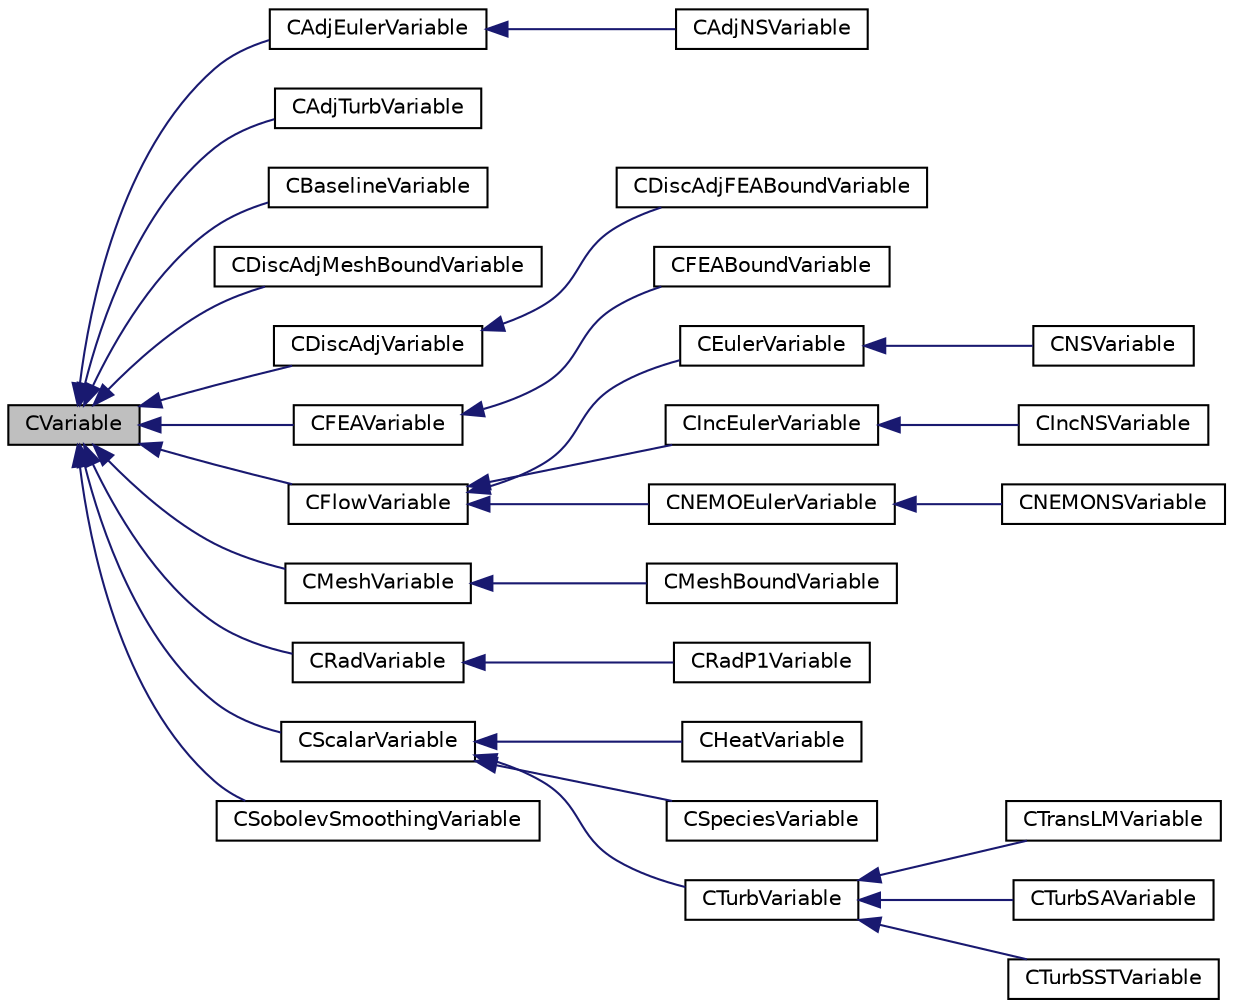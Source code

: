 digraph "CVariable"
{
 // LATEX_PDF_SIZE
  edge [fontname="Helvetica",fontsize="10",labelfontname="Helvetica",labelfontsize="10"];
  node [fontname="Helvetica",fontsize="10",shape=record];
  rankdir="LR";
  Node1 [label="CVariable",height=0.2,width=0.4,color="black", fillcolor="grey75", style="filled", fontcolor="black",tooltip="Main class for defining the variables."];
  Node1 -> Node2 [dir="back",color="midnightblue",fontsize="10",style="solid",fontname="Helvetica"];
  Node2 [label="CAdjEulerVariable",height=0.2,width=0.4,color="black", fillcolor="white", style="filled",URL="$classCAdjEulerVariable.html",tooltip="Main class for defining the variables of the adjoint Euler solver."];
  Node2 -> Node3 [dir="back",color="midnightblue",fontsize="10",style="solid",fontname="Helvetica"];
  Node3 [label="CAdjNSVariable",height=0.2,width=0.4,color="black", fillcolor="white", style="filled",URL="$classCAdjNSVariable.html",tooltip="Main class for defining the variables of the adjoint Navier-Stokes solver."];
  Node1 -> Node4 [dir="back",color="midnightblue",fontsize="10",style="solid",fontname="Helvetica"];
  Node4 [label="CAdjTurbVariable",height=0.2,width=0.4,color="black", fillcolor="white", style="filled",URL="$classCAdjTurbVariable.html",tooltip="Main class for defining the variables of the adjoint turbulence model."];
  Node1 -> Node5 [dir="back",color="midnightblue",fontsize="10",style="solid",fontname="Helvetica"];
  Node5 [label="CBaselineVariable",height=0.2,width=0.4,color="black", fillcolor="white", style="filled",URL="$classCBaselineVariable.html",tooltip="Main class for defining the variables of a baseline solution from a restart file (for output)."];
  Node1 -> Node6 [dir="back",color="midnightblue",fontsize="10",style="solid",fontname="Helvetica"];
  Node6 [label="CDiscAdjMeshBoundVariable",height=0.2,width=0.4,color="black", fillcolor="white", style="filled",URL="$classCDiscAdjMeshBoundVariable.html",tooltip="Main class for defining the variables on the mesh deformation boundaries for adjoint applications."];
  Node1 -> Node7 [dir="back",color="midnightblue",fontsize="10",style="solid",fontname="Helvetica"];
  Node7 [label="CDiscAdjVariable",height=0.2,width=0.4,color="black", fillcolor="white", style="filled",URL="$classCDiscAdjVariable.html",tooltip="Main class for defining the variables of the adjoint solver."];
  Node7 -> Node8 [dir="back",color="midnightblue",fontsize="10",style="solid",fontname="Helvetica"];
  Node8 [label="CDiscAdjFEABoundVariable",height=0.2,width=0.4,color="black", fillcolor="white", style="filled",URL="$classCDiscAdjFEABoundVariable.html",tooltip="Main class for defining the variables on the FEA boundaries for adjoint applications."];
  Node1 -> Node9 [dir="back",color="midnightblue",fontsize="10",style="solid",fontname="Helvetica"];
  Node9 [label="CFEAVariable",height=0.2,width=0.4,color="black", fillcolor="white", style="filled",URL="$classCFEAVariable.html",tooltip="Class for defining the variables of the FEM structural problem."];
  Node9 -> Node10 [dir="back",color="midnightblue",fontsize="10",style="solid",fontname="Helvetica"];
  Node10 [label="CFEABoundVariable",height=0.2,width=0.4,color="black", fillcolor="white", style="filled",URL="$classCFEABoundVariable.html",tooltip="Class that adds storage of boundary variables (tractions) to CFEAVariable."];
  Node1 -> Node11 [dir="back",color="midnightblue",fontsize="10",style="solid",fontname="Helvetica"];
  Node11 [label="CFlowVariable",height=0.2,width=0.4,color="black", fillcolor="white", style="filled",URL="$classCFlowVariable.html",tooltip="Class for defining the common variables of flow solvers."];
  Node11 -> Node12 [dir="back",color="midnightblue",fontsize="10",style="solid",fontname="Helvetica"];
  Node12 [label="CEulerVariable",height=0.2,width=0.4,color="black", fillcolor="white", style="filled",URL="$classCEulerVariable.html",tooltip="Class for defining the variables of the compressible Euler solver."];
  Node12 -> Node13 [dir="back",color="midnightblue",fontsize="10",style="solid",fontname="Helvetica"];
  Node13 [label="CNSVariable",height=0.2,width=0.4,color="black", fillcolor="white", style="filled",URL="$classCNSVariable.html",tooltip="Class for defining the variables of the compressible Navier-Stokes solver."];
  Node11 -> Node14 [dir="back",color="midnightblue",fontsize="10",style="solid",fontname="Helvetica"];
  Node14 [label="CIncEulerVariable",height=0.2,width=0.4,color="black", fillcolor="white", style="filled",URL="$classCIncEulerVariable.html",tooltip="Class for defining the variables of the incompressible Euler solver."];
  Node14 -> Node15 [dir="back",color="midnightblue",fontsize="10",style="solid",fontname="Helvetica"];
  Node15 [label="CIncNSVariable",height=0.2,width=0.4,color="black", fillcolor="white", style="filled",URL="$classCIncNSVariable.html",tooltip="Class for defining the variables of the incompressible Navier-Stokes solver."];
  Node11 -> Node16 [dir="back",color="midnightblue",fontsize="10",style="solid",fontname="Helvetica"];
  Node16 [label="CNEMOEulerVariable",height=0.2,width=0.4,color="black", fillcolor="white", style="filled",URL="$classCNEMOEulerVariable.html",tooltip="Main class for defining the variables of the NEMO Euler's solver."];
  Node16 -> Node17 [dir="back",color="midnightblue",fontsize="10",style="solid",fontname="Helvetica"];
  Node17 [label="CNEMONSVariable",height=0.2,width=0.4,color="black", fillcolor="white", style="filled",URL="$classCNEMONSVariable.html",tooltip="Main class for defining the variables of the NEMO Navier-Stokes' solver."];
  Node1 -> Node18 [dir="back",color="midnightblue",fontsize="10",style="solid",fontname="Helvetica"];
  Node18 [label="CMeshVariable",height=0.2,width=0.4,color="black", fillcolor="white", style="filled",URL="$classCMeshVariable.html",tooltip=" "];
  Node18 -> Node19 [dir="back",color="midnightblue",fontsize="10",style="solid",fontname="Helvetica"];
  Node19 [label="CMeshBoundVariable",height=0.2,width=0.4,color="black", fillcolor="white", style="filled",URL="$classCMeshBoundVariable.html",tooltip=" "];
  Node1 -> Node20 [dir="back",color="midnightblue",fontsize="10",style="solid",fontname="Helvetica"];
  Node20 [label="CRadVariable",height=0.2,width=0.4,color="black", fillcolor="white", style="filled",URL="$classCRadVariable.html",tooltip=" "];
  Node20 -> Node21 [dir="back",color="midnightblue",fontsize="10",style="solid",fontname="Helvetica"];
  Node21 [label="CRadP1Variable",height=0.2,width=0.4,color="black", fillcolor="white", style="filled",URL="$classCRadP1Variable.html",tooltip=" "];
  Node1 -> Node22 [dir="back",color="midnightblue",fontsize="10",style="solid",fontname="Helvetica"];
  Node22 [label="CScalarVariable",height=0.2,width=0.4,color="black", fillcolor="white", style="filled",URL="$classCScalarVariable.html",tooltip="Base class for defining the shared variables of scalar solvers."];
  Node22 -> Node23 [dir="back",color="midnightblue",fontsize="10",style="solid",fontname="Helvetica"];
  Node23 [label="CHeatVariable",height=0.2,width=0.4,color="black", fillcolor="white", style="filled",URL="$classCHeatVariable.html",tooltip="Class for defining the variables of the finite-volume heat equation solver."];
  Node22 -> Node24 [dir="back",color="midnightblue",fontsize="10",style="solid",fontname="Helvetica"];
  Node24 [label="CSpeciesVariable",height=0.2,width=0.4,color="black", fillcolor="white", style="filled",URL="$classCSpeciesVariable.html",tooltip="Base class for defining the variables of the species transport."];
  Node22 -> Node25 [dir="back",color="midnightblue",fontsize="10",style="solid",fontname="Helvetica"];
  Node25 [label="CTurbVariable",height=0.2,width=0.4,color="black", fillcolor="white", style="filled",URL="$classCTurbVariable.html",tooltip="Base class for defining the variables of the turbulence model."];
  Node25 -> Node26 [dir="back",color="midnightblue",fontsize="10",style="solid",fontname="Helvetica"];
  Node26 [label="CTransLMVariable",height=0.2,width=0.4,color="black", fillcolor="white", style="filled",URL="$classCTransLMVariable.html",tooltip="Transition model variables."];
  Node25 -> Node27 [dir="back",color="midnightblue",fontsize="10",style="solid",fontname="Helvetica"];
  Node27 [label="CTurbSAVariable",height=0.2,width=0.4,color="black", fillcolor="white", style="filled",URL="$classCTurbSAVariable.html",tooltip="Main class for defining the variables of the turbulence model."];
  Node25 -> Node28 [dir="back",color="midnightblue",fontsize="10",style="solid",fontname="Helvetica"];
  Node28 [label="CTurbSSTVariable",height=0.2,width=0.4,color="black", fillcolor="white", style="filled",URL="$classCTurbSSTVariable.html",tooltip="Main class for defining the variables of the turbulence model."];
  Node1 -> Node29 [dir="back",color="midnightblue",fontsize="10",style="solid",fontname="Helvetica"];
  Node29 [label="CSobolevSmoothingVariable",height=0.2,width=0.4,color="black", fillcolor="white", style="filled",URL="$classCSobolevSmoothingVariable.html",tooltip=" "];
}
